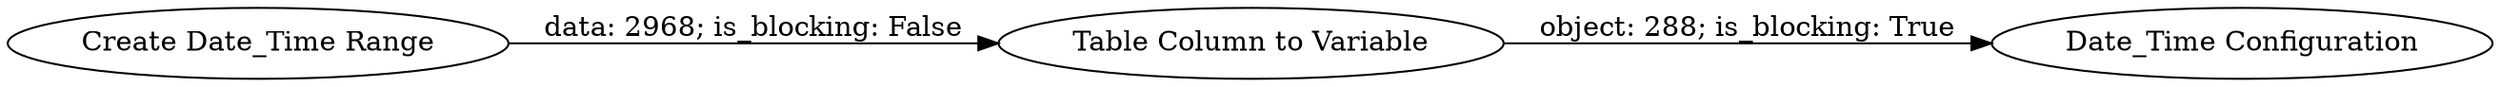 digraph {
	"-6816722760055008146_3" [label="Table Column to Variable"]
	"-6816722760055008146_1" [label="Date_Time Configuration"]
	"-6816722760055008146_2" [label="Create Date_Time Range"]
	"-6816722760055008146_2" -> "-6816722760055008146_3" [label="data: 2968; is_blocking: False"]
	"-6816722760055008146_3" -> "-6816722760055008146_1" [label="object: 288; is_blocking: True"]
	rankdir=LR
}
